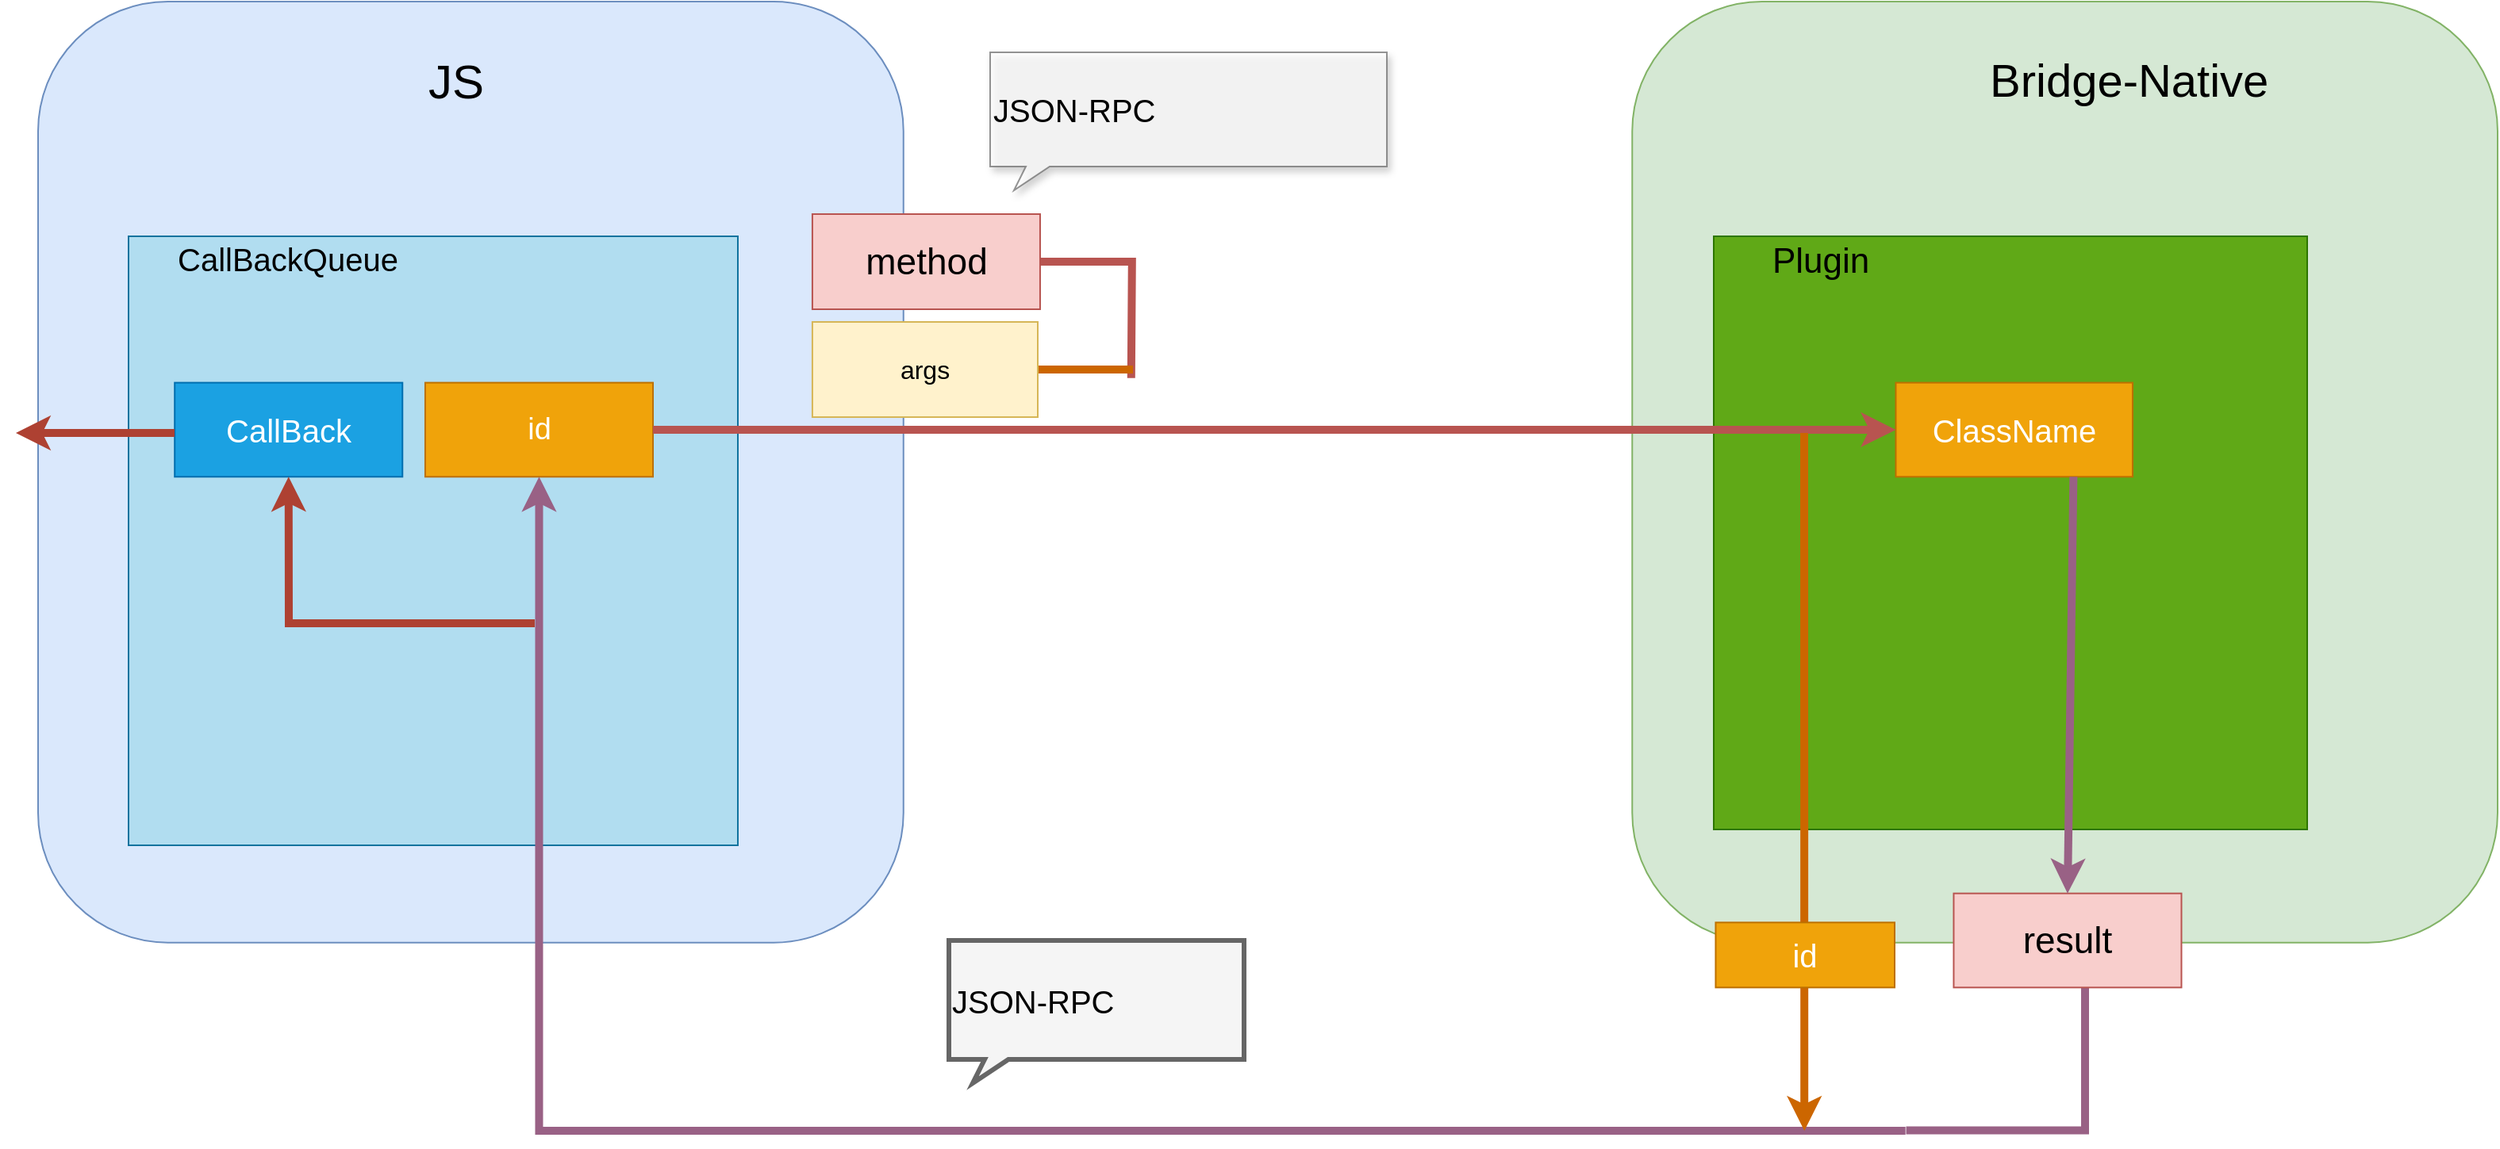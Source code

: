 <mxfile version="14.5.3" type="github">
  <diagram id="elwhyj4fdwue1sdrTzf3" name="Page-1">
    <mxGraphModel dx="2852" dy="1422" grid="1" gridSize="10" guides="1" tooltips="1" connect="1" arrows="1" fold="1" page="1" pageScale="1" pageWidth="827" pageHeight="1169" math="0" shadow="0">
      <root>
        <mxCell id="0" />
        <mxCell id="1" parent="0" />
        <mxCell id="IIdtJhchTJpBkHJc9AqT-1" value="" style="rounded=1;whiteSpace=wrap;html=1;fillColor=#dae8fc;strokeColor=#6c8ebf;" parent="1" vertex="1">
          <mxGeometry x="270" y="338" width="545.37" height="593.333" as="geometry" />
        </mxCell>
        <mxCell id="IIdtJhchTJpBkHJc9AqT-2" value="" style="rounded=1;whiteSpace=wrap;html=1;fillColor=#d5e8d4;strokeColor=#82b366;" parent="1" vertex="1">
          <mxGeometry x="1274.63" y="338" width="545.37" height="593.333" as="geometry" />
        </mxCell>
        <mxCell id="IIdtJhchTJpBkHJc9AqT-3" value="&lt;font style=&quot;font-size: 29px&quot;&gt;Bridge-Native&lt;/font&gt;" style="text;html=1;resizable=0;points=[];autosize=1;align=left;verticalAlign=top;spacingTop=-4;" parent="1" vertex="1">
          <mxGeometry x="1497.742" y="367.667" width="190" height="20" as="geometry" />
        </mxCell>
        <mxCell id="IIdtJhchTJpBkHJc9AqT-4" value="&lt;font style=&quot;font-size: 30px&quot;&gt;JS&lt;br&gt;&lt;/font&gt;" style="text;html=1;resizable=0;points=[];autosize=1;align=left;verticalAlign=top;spacingTop=-4;" parent="1" vertex="1">
          <mxGeometry x="513.984" y="367.667" width="50" height="20" as="geometry" />
        </mxCell>
        <mxCell id="IIdtJhchTJpBkHJc9AqT-5" value="" style="whiteSpace=wrap;html=1;aspect=fixed;fillColor=#60a917;strokeColor=#2D7600;fontColor=#ffffff;" parent="1" vertex="1">
          <mxGeometry x="1326" y="486" width="374" height="374" as="geometry" />
        </mxCell>
        <mxCell id="IIdtJhchTJpBkHJc9AqT-6" value="" style="whiteSpace=wrap;html=1;aspect=fixed;fillColor=#b1ddf0;strokeColor=#10739e;" parent="1" vertex="1">
          <mxGeometry x="327" y="486" width="384" height="384" as="geometry" />
        </mxCell>
        <mxCell id="IIdtJhchTJpBkHJc9AqT-7" value="&lt;font style=&quot;font-size: 20px&quot;&gt;CallBackQueue&lt;/font&gt;" style="text;html=1;resizable=0;points=[];autosize=1;align=left;verticalAlign=top;spacingTop=-4;" parent="1" vertex="1">
          <mxGeometry x="356.111" y="486.333" width="150" height="20" as="geometry" />
        </mxCell>
        <mxCell id="IIdtJhchTJpBkHJc9AqT-8" value="&lt;font style=&quot;font-size: 20px&quot;&gt;CallBack&lt;/font&gt;" style="rounded=0;whiteSpace=wrap;html=1;fillColor=#1ba1e2;strokeColor=#006EAF;fontColor=#ffffff;" parent="1" vertex="1">
          <mxGeometry x="356.111" y="578.3" width="143.519" height="59.333" as="geometry" />
        </mxCell>
        <mxCell id="IIdtJhchTJpBkHJc9AqT-9" value="&lt;span style=&quot;font-size: 19px&quot;&gt;id&lt;/span&gt;" style="rounded=0;whiteSpace=wrap;html=1;fillColor=#f0a30a;strokeColor=#BD7000;fontColor=#ffffff;" parent="1" vertex="1">
          <mxGeometry x="513.981" y="578.3" width="143.519" height="59.333" as="geometry" />
        </mxCell>
        <mxCell id="IIdtJhchTJpBkHJc9AqT-11" value="&lt;font style=&quot;font-size: 20px&quot;&gt;ClassName&lt;/font&gt;" style="rounded=0;whiteSpace=wrap;html=1;fillColor=#f0a30a;strokeColor=#BD7000;fontColor=#ffffff;" parent="1" vertex="1">
          <mxGeometry x="1440.74" y="578.303" width="149.259" height="59.333" as="geometry" />
        </mxCell>
        <mxCell id="IIdtJhchTJpBkHJc9AqT-12" style="edgeStyle=orthogonalEdgeStyle;rounded=0;orthogonalLoop=1;jettySize=auto;html=1;endArrow=none;endFill=0;strokeColor=#b85450;gradientColor=#ea6b66;fillColor=#f8cecc;strokeWidth=5;" parent="1" source="IIdtJhchTJpBkHJc9AqT-13" edge="1">
          <mxGeometry relative="1" as="geometry">
            <mxPoint x="958.889" y="575.333" as="targetPoint" />
          </mxGeometry>
        </mxCell>
        <mxCell id="IIdtJhchTJpBkHJc9AqT-13" value="&lt;font style=&quot;font-size: 23px&quot;&gt;method&lt;/font&gt;" style="rounded=0;whiteSpace=wrap;html=1;fillColor=#f8cecc;strokeColor=#b85450;" parent="1" vertex="1">
          <mxGeometry x="757.96" y="472" width="143.52" height="60" as="geometry" />
        </mxCell>
        <mxCell id="IIdtJhchTJpBkHJc9AqT-18" style="edgeStyle=orthogonalEdgeStyle;rounded=0;orthogonalLoop=1;jettySize=auto;html=1;endArrow=none;endFill=0;strokeColor=#996185;gradientColor=#d5739d;fillColor=#e6d0de;strokeWidth=5;" parent="1" source="IIdtJhchTJpBkHJc9AqT-19" edge="1">
          <mxGeometry relative="1" as="geometry">
            <mxPoint x="1447.248" y="1049.795" as="targetPoint" />
            <Array as="points">
              <mxPoint x="1560" y="1050" />
            </Array>
          </mxGeometry>
        </mxCell>
        <mxCell id="IIdtJhchTJpBkHJc9AqT-19" value="&lt;span style=&quot;font-size: 23px&quot;&gt;result&lt;/span&gt;" style="rounded=0;whiteSpace=wrap;html=1;fillColor=#f8cecc;strokeColor=#b85450;" parent="1" vertex="1">
          <mxGeometry x="1477.223" y="900.337" width="143.519" height="59.333" as="geometry" />
        </mxCell>
        <mxCell id="IIdtJhchTJpBkHJc9AqT-20" value="" style="endArrow=classic;html=1;strokeColor=#996185;rounded=0;gradientColor=#d5739d;fillColor=#e6d0de;entryX=0.5;entryY=1;entryDx=0;entryDy=0;strokeWidth=5;" parent="1" target="IIdtJhchTJpBkHJc9AqT-9" edge="1">
          <mxGeometry width="50" height="50" relative="1" as="geometry">
            <mxPoint x="1446.852" y="1050" as="sourcePoint" />
            <mxPoint x="499.63" y="1020.333" as="targetPoint" />
            <Array as="points">
              <mxPoint x="585.741" y="1050" />
            </Array>
          </mxGeometry>
        </mxCell>
        <mxCell id="IIdtJhchTJpBkHJc9AqT-21" value="" style="endArrow=classic;html=1;strokeColor=#b85450;exitX=1;exitY=0.5;exitDx=0;exitDy=0;gradientColor=#ea6b66;fillColor=#f8cecc;strokeWidth=5;" parent="1" source="IIdtJhchTJpBkHJc9AqT-9" target="IIdtJhchTJpBkHJc9AqT-11" edge="1">
          <mxGeometry width="50" height="50" relative="1" as="geometry">
            <mxPoint x="872.778" y="723.667" as="sourcePoint" />
            <mxPoint x="1360.741" y="605" as="targetPoint" />
          </mxGeometry>
        </mxCell>
        <mxCell id="IIdtJhchTJpBkHJc9AqT-22" value="" style="endArrow=classic;html=1;strokeColor=#996185;entryX=0.5;entryY=0;entryDx=0;entryDy=0;exitX=0.75;exitY=1;exitDx=0;exitDy=0;gradientColor=#d5739d;fillColor=#e6d0de;strokeWidth=5;" parent="1" source="IIdtJhchTJpBkHJc9AqT-11" target="IIdtJhchTJpBkHJc9AqT-19" edge="1">
          <mxGeometry width="50" height="50" relative="1" as="geometry">
            <mxPoint x="1607.593" y="634.667" as="sourcePoint" />
            <mxPoint x="1245.926" y="694" as="targetPoint" />
          </mxGeometry>
        </mxCell>
        <mxCell id="IIdtJhchTJpBkHJc9AqT-24" value="&lt;span style=&quot;font-size: 20px&quot;&gt;JSON-RPC&lt;/span&gt;" style="whiteSpace=wrap;html=1;shape=mxgraph.basic.rectCallout;dx=30;dy=15;boundedLbl=1;strokeColor=#666666;gradientDirection=west;align=left;strokeWidth=1;shadow=1;sketch=0;opacity=70;" parent="1" vertex="1">
          <mxGeometry x="870" y="370" width="250" height="87" as="geometry" />
        </mxCell>
        <mxCell id="IIdtJhchTJpBkHJc9AqT-25" value="&lt;span style=&quot;font-size: 20px&quot;&gt;JSON-RPC&lt;/span&gt;" style="whiteSpace=wrap;html=1;shape=mxgraph.basic.rectCallout;dx=30;dy=15;boundedLbl=1;gradientColor=none;fillColor=#f5f5f5;strokeColor=#666666;gradientDirection=west;align=left;strokeWidth=3;" parent="1" vertex="1">
          <mxGeometry x="844" y="930" width="186" height="90" as="geometry" />
        </mxCell>
        <mxCell id="IIdtJhchTJpBkHJc9AqT-26" value="" style="endArrow=classic;html=1;strokeColor=#ae4132;strokeWidth=5;fillColor=#fad9d5;" parent="1" edge="1">
          <mxGeometry width="50" height="50" relative="1" as="geometry">
            <mxPoint x="356" y="610" as="sourcePoint" />
            <mxPoint x="256" y="610" as="targetPoint" />
            <Array as="points">
              <mxPoint x="336" y="610" />
            </Array>
          </mxGeometry>
        </mxCell>
        <mxCell id="IIdtJhchTJpBkHJc9AqT-28" value="" style="endArrow=none;html=1;strokeColor=#ae4132;strokeWidth=5;exitX=0.5;exitY=1;exitDx=0;exitDy=0;rounded=0;fillColor=#fad9d5;startArrow=classic;startFill=1;" parent="1" source="IIdtJhchTJpBkHJc9AqT-8" edge="1">
          <mxGeometry width="50" height="50" relative="1" as="geometry">
            <mxPoint x="443" y="780" as="sourcePoint" />
            <mxPoint x="583" y="730" as="targetPoint" />
            <Array as="points">
              <mxPoint x="428" y="730" />
            </Array>
          </mxGeometry>
        </mxCell>
        <mxCell id="IIdtJhchTJpBkHJc9AqT-30" value="&lt;font style=&quot;font-size: 22px&quot;&gt;Plugin&lt;/font&gt;" style="text;html=1;resizable=0;points=[];autosize=1;align=left;verticalAlign=top;spacingTop=-4;" parent="1" vertex="1">
          <mxGeometry x="1360.741" y="486.333" width="80" height="20" as="geometry" />
        </mxCell>
        <mxCell id="4PB_59gV5jCWHFCqaR_a-7" style="edgeStyle=none;orthogonalLoop=1;jettySize=auto;html=1;rounded=0;strokeWidth=5;startArrow=none;startFill=0;endArrow=none;endFill=0;strokeColor=#CC6600;" parent="1" source="4PB_59gV5jCWHFCqaR_a-2" edge="1">
          <mxGeometry relative="1" as="geometry">
            <mxPoint x="960" y="570" as="targetPoint" />
          </mxGeometry>
        </mxCell>
        <mxCell id="4PB_59gV5jCWHFCqaR_a-2" value="&lt;font style=&quot;font-size: 16px&quot;&gt;args&lt;/font&gt;" style="rounded=0;whiteSpace=wrap;html=1;fillColor=#fff2cc;strokeColor=#d6b656;" parent="1" vertex="1">
          <mxGeometry x="757.96" y="540" width="142.04" height="60" as="geometry" />
        </mxCell>
        <mxCell id="4PB_59gV5jCWHFCqaR_a-13" value="" style="endArrow=classic;html=1;strokeColor=#CC6600;strokeWidth=5;" parent="1" edge="1">
          <mxGeometry width="50" height="50" relative="1" as="geometry">
            <mxPoint x="1383" y="610" as="sourcePoint" />
            <mxPoint x="1383.11" y="1050" as="targetPoint" />
          </mxGeometry>
        </mxCell>
        <mxCell id="IIdtJhchTJpBkHJc9AqT-17" value="&lt;font style=&quot;font-size: 20px&quot;&gt;id&lt;/font&gt;" style="rounded=0;whiteSpace=wrap;html=1;fillColor=#f0a30a;strokeColor=#BD7000;fontColor=#ffffff;" parent="1" vertex="1">
          <mxGeometry x="1327.22" y="918.67" width="112.78" height="41" as="geometry" />
        </mxCell>
      </root>
    </mxGraphModel>
  </diagram>
</mxfile>
